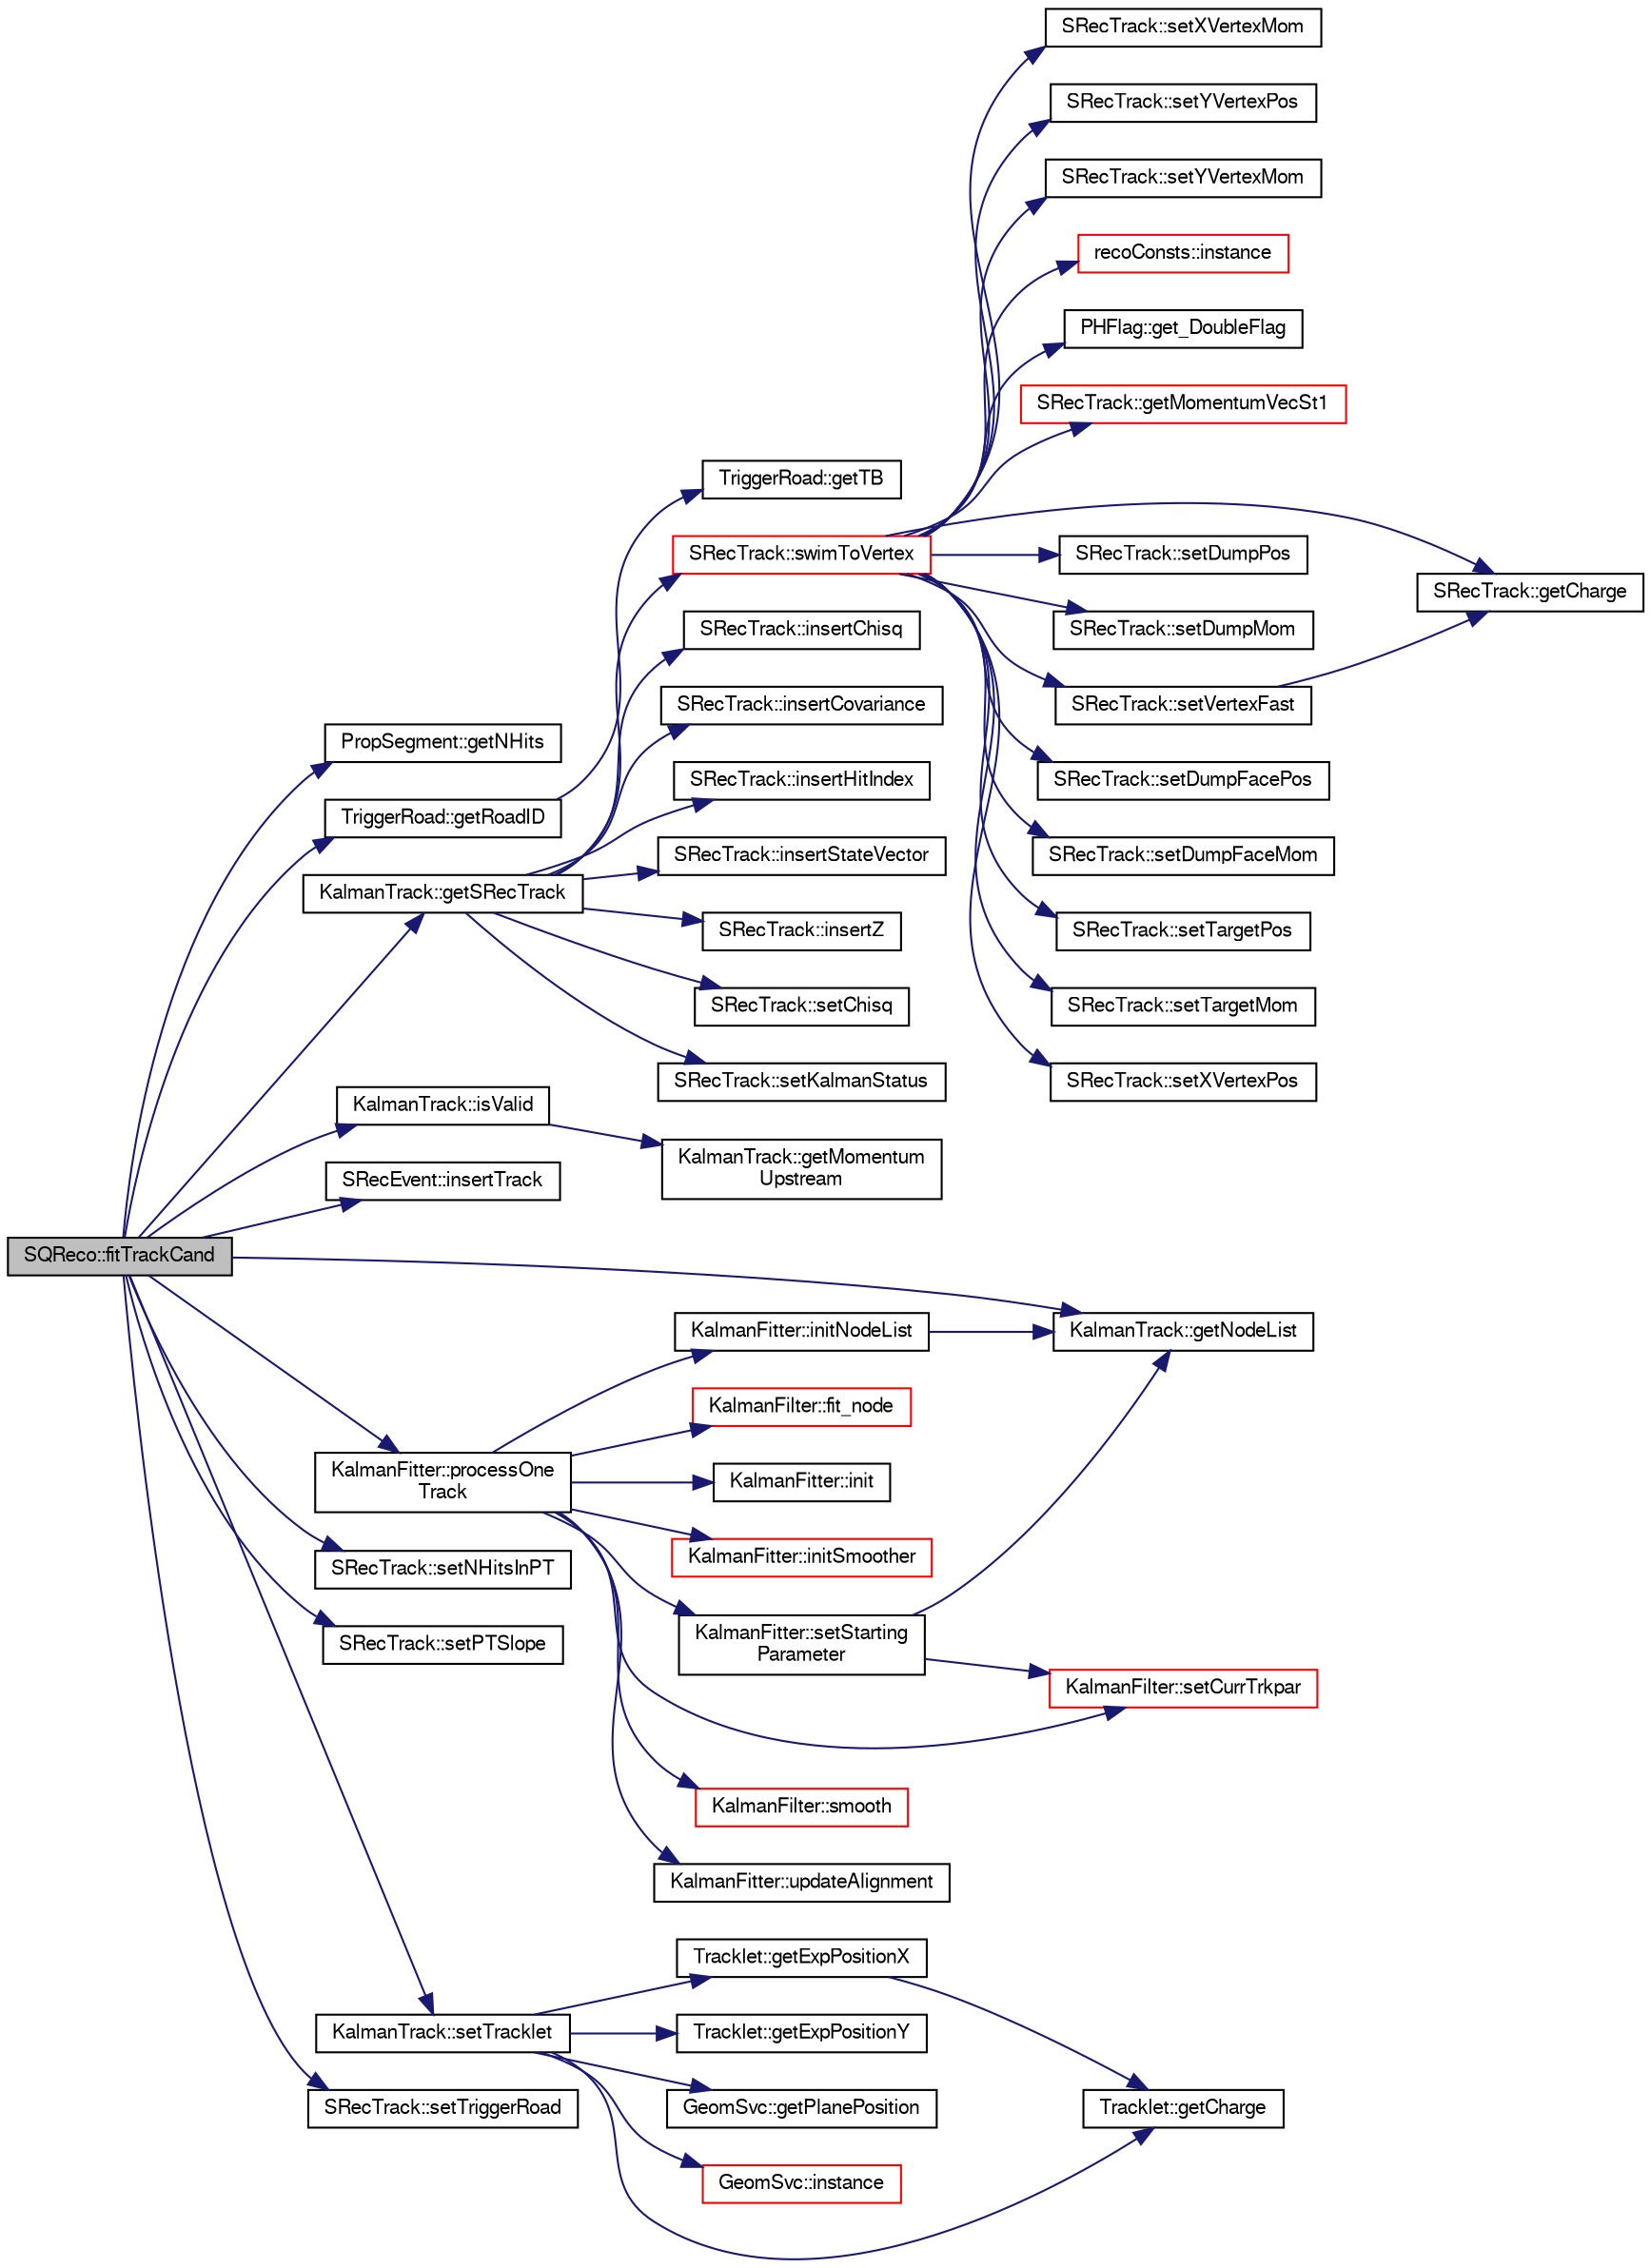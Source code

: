 digraph "SQReco::fitTrackCand"
{
  bgcolor="transparent";
  edge [fontname="FreeSans",fontsize="10",labelfontname="FreeSans",labelfontsize="10"];
  node [fontname="FreeSans",fontsize="10",shape=record];
  rankdir="LR";
  Node1 [label="SQReco::fitTrackCand",height=0.2,width=0.4,color="black", fillcolor="grey75", style="filled" fontcolor="black"];
  Node1 -> Node2 [color="midnightblue",fontsize="10",style="solid",fontname="FreeSans"];
  Node2 [label="PropSegment::getNHits",height=0.2,width=0.4,color="black",URL="$d0/d1e/classPropSegment.html#a9642b31a718683d585cc9f92e0e372c5"];
  Node1 -> Node3 [color="midnightblue",fontsize="10",style="solid",fontname="FreeSans"];
  Node3 [label="KalmanTrack::getNodeList",height=0.2,width=0.4,color="black",URL="$d9/dc3/classKalmanTrack.html#a5131a89f46b93d34ece2b08c442845cc"];
  Node1 -> Node4 [color="midnightblue",fontsize="10",style="solid",fontname="FreeSans"];
  Node4 [label="TriggerRoad::getRoadID",height=0.2,width=0.4,color="black",URL="$d5/d72/classTriggerRoad.html#affb1214bf3dda5cbeb9ff171ab681641"];
  Node4 -> Node5 [color="midnightblue",fontsize="10",style="solid",fontname="FreeSans"];
  Node5 [label="TriggerRoad::getTB",height=0.2,width=0.4,color="black",URL="$d5/d72/classTriggerRoad.html#a54f9154ab88c8742e9ed4d8df493c9db"];
  Node1 -> Node6 [color="midnightblue",fontsize="10",style="solid",fontname="FreeSans"];
  Node6 [label="KalmanTrack::getSRecTrack",height=0.2,width=0.4,color="black",URL="$d9/dc3/classKalmanTrack.html#a38e275864291b276a96abd8c50de4282",tooltip="Output to SRecTrack. "];
  Node6 -> Node7 [color="midnightblue",fontsize="10",style="solid",fontname="FreeSans"];
  Node7 [label="SRecTrack::insertChisq",height=0.2,width=0.4,color="black",URL="$d6/db1/classSRecTrack.html#a4dd87de212d933e555eaeb2e7b2f3503"];
  Node6 -> Node8 [color="midnightblue",fontsize="10",style="solid",fontname="FreeSans"];
  Node8 [label="SRecTrack::insertCovariance",height=0.2,width=0.4,color="black",URL="$d6/db1/classSRecTrack.html#a55338c7197761a9ac2455011212a23ee"];
  Node6 -> Node9 [color="midnightblue",fontsize="10",style="solid",fontname="FreeSans"];
  Node9 [label="SRecTrack::insertHitIndex",height=0.2,width=0.4,color="black",URL="$d6/db1/classSRecTrack.html#acf90300a77e5af7a464937b09ac3b8ae"];
  Node6 -> Node10 [color="midnightblue",fontsize="10",style="solid",fontname="FreeSans"];
  Node10 [label="SRecTrack::insertStateVector",height=0.2,width=0.4,color="black",URL="$d6/db1/classSRecTrack.html#af3029fdc2431a4c3d85d8054e162bbfd"];
  Node6 -> Node11 [color="midnightblue",fontsize="10",style="solid",fontname="FreeSans"];
  Node11 [label="SRecTrack::insertZ",height=0.2,width=0.4,color="black",URL="$d6/db1/classSRecTrack.html#aa2b9b34a22cf614ec7a0b85b10359458"];
  Node6 -> Node12 [color="midnightblue",fontsize="10",style="solid",fontname="FreeSans"];
  Node12 [label="SRecTrack::setChisq",height=0.2,width=0.4,color="black",URL="$d6/db1/classSRecTrack.html#a531224aa6d35aac25811549534707d59",tooltip="Sets. "];
  Node6 -> Node13 [color="midnightblue",fontsize="10",style="solid",fontname="FreeSans"];
  Node13 [label="SRecTrack::setKalmanStatus",height=0.2,width=0.4,color="black",URL="$d6/db1/classSRecTrack.html#aee3ab88e74dec6985c2bedefd698f594"];
  Node6 -> Node14 [color="midnightblue",fontsize="10",style="solid",fontname="FreeSans"];
  Node14 [label="SRecTrack::swimToVertex",height=0.2,width=0.4,color="red",URL="$d6/db1/classSRecTrack.html#ac4816a2258e2eb44694715d20b9127ab",tooltip="Simple swim to vertex. "];
  Node14 -> Node15 [color="midnightblue",fontsize="10",style="solid",fontname="FreeSans"];
  Node15 [label="recoConsts::instance",height=0.2,width=0.4,color="red",URL="$d8/d14/classrecoConsts.html#ae69a5c29a7199ba16d0e537158618802"];
  Node14 -> Node16 [color="midnightblue",fontsize="10",style="solid",fontname="FreeSans"];
  Node16 [label="PHFlag::get_DoubleFlag",height=0.2,width=0.4,color="black",URL="$d1/da8/classPHFlag.html#afa50d9e51a9e09d77201a9816d414dba"];
  Node14 -> Node17 [color="midnightblue",fontsize="10",style="solid",fontname="FreeSans"];
  Node17 [label="SRecTrack::getMomentumVecSt1",height=0.2,width=0.4,color="red",URL="$d6/db1/classSRecTrack.html#a2a007d7332133ca35e214ff4daf823fc"];
  Node14 -> Node18 [color="midnightblue",fontsize="10",style="solid",fontname="FreeSans"];
  Node18 [label="SRecTrack::getCharge",height=0.2,width=0.4,color="black",URL="$d6/db1/classSRecTrack.html#adaa99bd36a3a352621c57aaa0a7b09f5",tooltip="Gets. "];
  Node14 -> Node19 [color="midnightblue",fontsize="10",style="solid",fontname="FreeSans"];
  Node19 [label="SRecTrack::setDumpPos",height=0.2,width=0.4,color="black",URL="$d6/db1/classSRecTrack.html#a4046b82d7e69487ed949c2090431c5d2"];
  Node14 -> Node20 [color="midnightblue",fontsize="10",style="solid",fontname="FreeSans"];
  Node20 [label="SRecTrack::setDumpMom",height=0.2,width=0.4,color="black",URL="$d6/db1/classSRecTrack.html#ac336617813707b6688244e9f4c549e70"];
  Node14 -> Node21 [color="midnightblue",fontsize="10",style="solid",fontname="FreeSans"];
  Node21 [label="SRecTrack::setVertexFast",height=0.2,width=0.4,color="black",URL="$d6/db1/classSRecTrack.html#aee4c662216abc8bcb4fb88ea0daf9a0c",tooltip="Plain setting, no KF-related stuff. "];
  Node21 -> Node18 [color="midnightblue",fontsize="10",style="solid",fontname="FreeSans"];
  Node14 -> Node22 [color="midnightblue",fontsize="10",style="solid",fontname="FreeSans"];
  Node22 [label="SRecTrack::setDumpFacePos",height=0.2,width=0.4,color="black",URL="$d6/db1/classSRecTrack.html#adb92afda44b4b222f194d0d461b34ca6"];
  Node14 -> Node23 [color="midnightblue",fontsize="10",style="solid",fontname="FreeSans"];
  Node23 [label="SRecTrack::setDumpFaceMom",height=0.2,width=0.4,color="black",URL="$d6/db1/classSRecTrack.html#a97f14d4d94109188610b2578e497e9d0"];
  Node14 -> Node24 [color="midnightblue",fontsize="10",style="solid",fontname="FreeSans"];
  Node24 [label="SRecTrack::setTargetPos",height=0.2,width=0.4,color="black",URL="$d6/db1/classSRecTrack.html#a4a471eac65004372029ddc641798cae1"];
  Node14 -> Node25 [color="midnightblue",fontsize="10",style="solid",fontname="FreeSans"];
  Node25 [label="SRecTrack::setTargetMom",height=0.2,width=0.4,color="black",URL="$d6/db1/classSRecTrack.html#ab07b075a7238d76066d921f0bc658e3d"];
  Node14 -> Node26 [color="midnightblue",fontsize="10",style="solid",fontname="FreeSans"];
  Node26 [label="SRecTrack::setXVertexPos",height=0.2,width=0.4,color="black",URL="$d6/db1/classSRecTrack.html#a7233ece37574bb58366394285995b6f6"];
  Node14 -> Node27 [color="midnightblue",fontsize="10",style="solid",fontname="FreeSans"];
  Node27 [label="SRecTrack::setXVertexMom",height=0.2,width=0.4,color="black",URL="$d6/db1/classSRecTrack.html#aa6357dde3dff61b51194ba1a94157171"];
  Node14 -> Node28 [color="midnightblue",fontsize="10",style="solid",fontname="FreeSans"];
  Node28 [label="SRecTrack::setYVertexPos",height=0.2,width=0.4,color="black",URL="$d6/db1/classSRecTrack.html#a61fc423625b343f12a6cb46d3cf5b879"];
  Node14 -> Node29 [color="midnightblue",fontsize="10",style="solid",fontname="FreeSans"];
  Node29 [label="SRecTrack::setYVertexMom",height=0.2,width=0.4,color="black",URL="$d6/db1/classSRecTrack.html#a7852144ea3c5017d59948a606a7c6bf3"];
  Node1 -> Node30 [color="midnightblue",fontsize="10",style="solid",fontname="FreeSans"];
  Node30 [label="SRecEvent::insertTrack",height=0.2,width=0.4,color="black",URL="$d5/d2f/classSRecEvent.html#a5629c2c2cb30f4df56891b9b48cc52b0",tooltip="Insert tracks. "];
  Node1 -> Node31 [color="midnightblue",fontsize="10",style="solid",fontname="FreeSans"];
  Node31 [label="KalmanTrack::isValid",height=0.2,width=0.4,color="black",URL="$d9/dc3/classKalmanTrack.html#a8024f527b25df1f1ec4bb31972473b81",tooltip="Self check to see if it is null. "];
  Node31 -> Node32 [color="midnightblue",fontsize="10",style="solid",fontname="FreeSans"];
  Node32 [label="KalmanTrack::getMomentum\lUpstream",height=0.2,width=0.4,color="black",URL="$d9/dc3/classKalmanTrack.html#ab362a81321fb5cc8c15d562ba5858db7"];
  Node1 -> Node33 [color="midnightblue",fontsize="10",style="solid",fontname="FreeSans"];
  Node33 [label="KalmanFitter::processOne\lTrack",height=0.2,width=0.4,color="black",URL="$d3/dc9/classKalmanFitter.html#a36692b492f189bfdcf521fb4e7ed491d"];
  Node33 -> Node34 [color="midnightblue",fontsize="10",style="solid",fontname="FreeSans"];
  Node34 [label="KalmanFilter::fit_node",height=0.2,width=0.4,color="red",URL="$d6/d2a/classKalmanFilter.html#a9c77cbaf604c1adc5e0e12ef3463d37c",tooltip="Fit one node. "];
  Node33 -> Node35 [color="midnightblue",fontsize="10",style="solid",fontname="FreeSans"];
  Node35 [label="KalmanFitter::init",height=0.2,width=0.4,color="black",URL="$d3/dc9/classKalmanFitter.html#ae9587c1f1ad0cda46b37cc803ea8513b",tooltip="Initialize the kalman filter. "];
  Node33 -> Node36 [color="midnightblue",fontsize="10",style="solid",fontname="FreeSans"];
  Node36 [label="KalmanFitter::initNodeList",height=0.2,width=0.4,color="black",URL="$d3/dc9/classKalmanFitter.html#a6c4dc9c69d998ffb8897d4eabe692e29",tooltip="Initialize the node list. "];
  Node36 -> Node3 [color="midnightblue",fontsize="10",style="solid",fontname="FreeSans"];
  Node33 -> Node37 [color="midnightblue",fontsize="10",style="solid",fontname="FreeSans"];
  Node37 [label="KalmanFitter::initSmoother",height=0.2,width=0.4,color="red",URL="$d3/dc9/classKalmanFitter.html#a6afa98e802038d1ef394de55bbe013b5",tooltip="Initialize the smoother. "];
  Node33 -> Node38 [color="midnightblue",fontsize="10",style="solid",fontname="FreeSans"];
  Node38 [label="KalmanFilter::setCurrTrkpar",height=0.2,width=0.4,color="red",URL="$d6/d2a/classKalmanFilter.html#a8d8429d9087367301473581d099091f6",tooltip="set the current track parameter using the current node "];
  Node33 -> Node39 [color="midnightblue",fontsize="10",style="solid",fontname="FreeSans"];
  Node39 [label="KalmanFitter::setStarting\lParameter",height=0.2,width=0.4,color="black",URL="$d3/dc9/classKalmanFitter.html#a3d139ee72b694541612a4d76023589f8",tooltip="Set the starting parameters. "];
  Node39 -> Node3 [color="midnightblue",fontsize="10",style="solid",fontname="FreeSans"];
  Node39 -> Node38 [color="midnightblue",fontsize="10",style="solid",fontname="FreeSans"];
  Node33 -> Node40 [color="midnightblue",fontsize="10",style="solid",fontname="FreeSans"];
  Node40 [label="KalmanFilter::smooth",height=0.2,width=0.4,color="red",URL="$d6/d2a/classKalmanFilter.html#a511c8165e9c3ad5ee16b6c48ec9ae306"];
  Node33 -> Node41 [color="midnightblue",fontsize="10",style="solid",fontname="FreeSans"];
  Node41 [label="KalmanFitter::updateAlignment",height=0.2,width=0.4,color="black",URL="$d3/dc9/classKalmanFitter.html#ae154e58fd85842a26842f707dd98a326",tooltip="Update the actual z position of each node according to current fit results. "];
  Node1 -> Node42 [color="midnightblue",fontsize="10",style="solid",fontname="FreeSans"];
  Node42 [label="SRecTrack::setNHitsInPT",height=0.2,width=0.4,color="black",URL="$d6/db1/classSRecTrack.html#a0ab0c5e06999afb05f1f54f606a2dcfa"];
  Node1 -> Node43 [color="midnightblue",fontsize="10",style="solid",fontname="FreeSans"];
  Node43 [label="SRecTrack::setPTSlope",height=0.2,width=0.4,color="black",URL="$d6/db1/classSRecTrack.html#a990053ff263f582c2e709336b6f0f95c"];
  Node1 -> Node44 [color="midnightblue",fontsize="10",style="solid",fontname="FreeSans"];
  Node44 [label="KalmanTrack::setTracklet",height=0.2,width=0.4,color="black",URL="$d9/dc3/classKalmanTrack.html#a6f7c31741c4b9511563da7a4ef532210"];
  Node44 -> Node45 [color="midnightblue",fontsize="10",style="solid",fontname="FreeSans"];
  Node45 [label="Tracklet::getCharge",height=0.2,width=0.4,color="black",URL="$d2/d26/classTracklet.html#a1f2be06375c110356dabc35f1033ea73"];
  Node44 -> Node46 [color="midnightblue",fontsize="10",style="solid",fontname="FreeSans"];
  Node46 [label="Tracklet::getExpPositionX",height=0.2,width=0.4,color="black",URL="$d2/d26/classTracklet.html#a34dc65d53a8d13dd4f2cf35ee7f24573"];
  Node46 -> Node45 [color="midnightblue",fontsize="10",style="solid",fontname="FreeSans"];
  Node44 -> Node47 [color="midnightblue",fontsize="10",style="solid",fontname="FreeSans"];
  Node47 [label="Tracklet::getExpPositionY",height=0.2,width=0.4,color="black",URL="$d2/d26/classTracklet.html#acfa229de89a95c51f515f9fec5763108"];
  Node44 -> Node48 [color="midnightblue",fontsize="10",style="solid",fontname="FreeSans"];
  Node48 [label="GeomSvc::getPlanePosition",height=0.2,width=0.4,color="black",URL="$d0/da0/classGeomSvc.html#a58a3d25847e956be5173e1c0241d8cc3"];
  Node44 -> Node49 [color="midnightblue",fontsize="10",style="solid",fontname="FreeSans"];
  Node49 [label="GeomSvc::instance",height=0.2,width=0.4,color="red",URL="$d0/da0/classGeomSvc.html#a2b7ecf5467120206b9479654c48ad7c4",tooltip="singlton instance "];
  Node1 -> Node50 [color="midnightblue",fontsize="10",style="solid",fontname="FreeSans"];
  Node50 [label="SRecTrack::setTriggerRoad",height=0.2,width=0.4,color="black",URL="$d6/db1/classSRecTrack.html#a9bc882c17b41b6dd16fbd92cf89530e8"];
}
